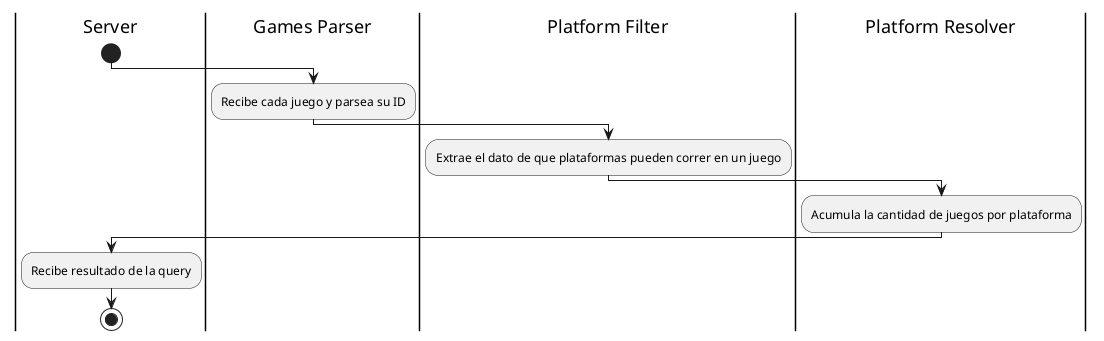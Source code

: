 @startuml
|Server|
start
   |Games Parser|
   :Recibe cada juego y parsea su ID;
   |Platform Filter|
   :Extrae el dato de que plataformas pueden correr en un juego;
   |Platform Resolver|
   :Acumula la cantidad de juegos por plataforma;
   |Server|
   :Recibe resultado de la query;
stop
@enduml